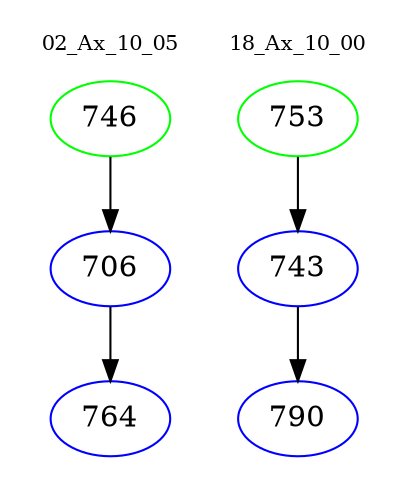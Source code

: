 digraph{
subgraph cluster_0 {
color = white
label = "02_Ax_10_05";
fontsize=10;
T0_746 [label="746", color="green"]
T0_746 -> T0_706 [color="black"]
T0_706 [label="706", color="blue"]
T0_706 -> T0_764 [color="black"]
T0_764 [label="764", color="blue"]
}
subgraph cluster_1 {
color = white
label = "18_Ax_10_00";
fontsize=10;
T1_753 [label="753", color="green"]
T1_753 -> T1_743 [color="black"]
T1_743 [label="743", color="blue"]
T1_743 -> T1_790 [color="black"]
T1_790 [label="790", color="blue"]
}
}
